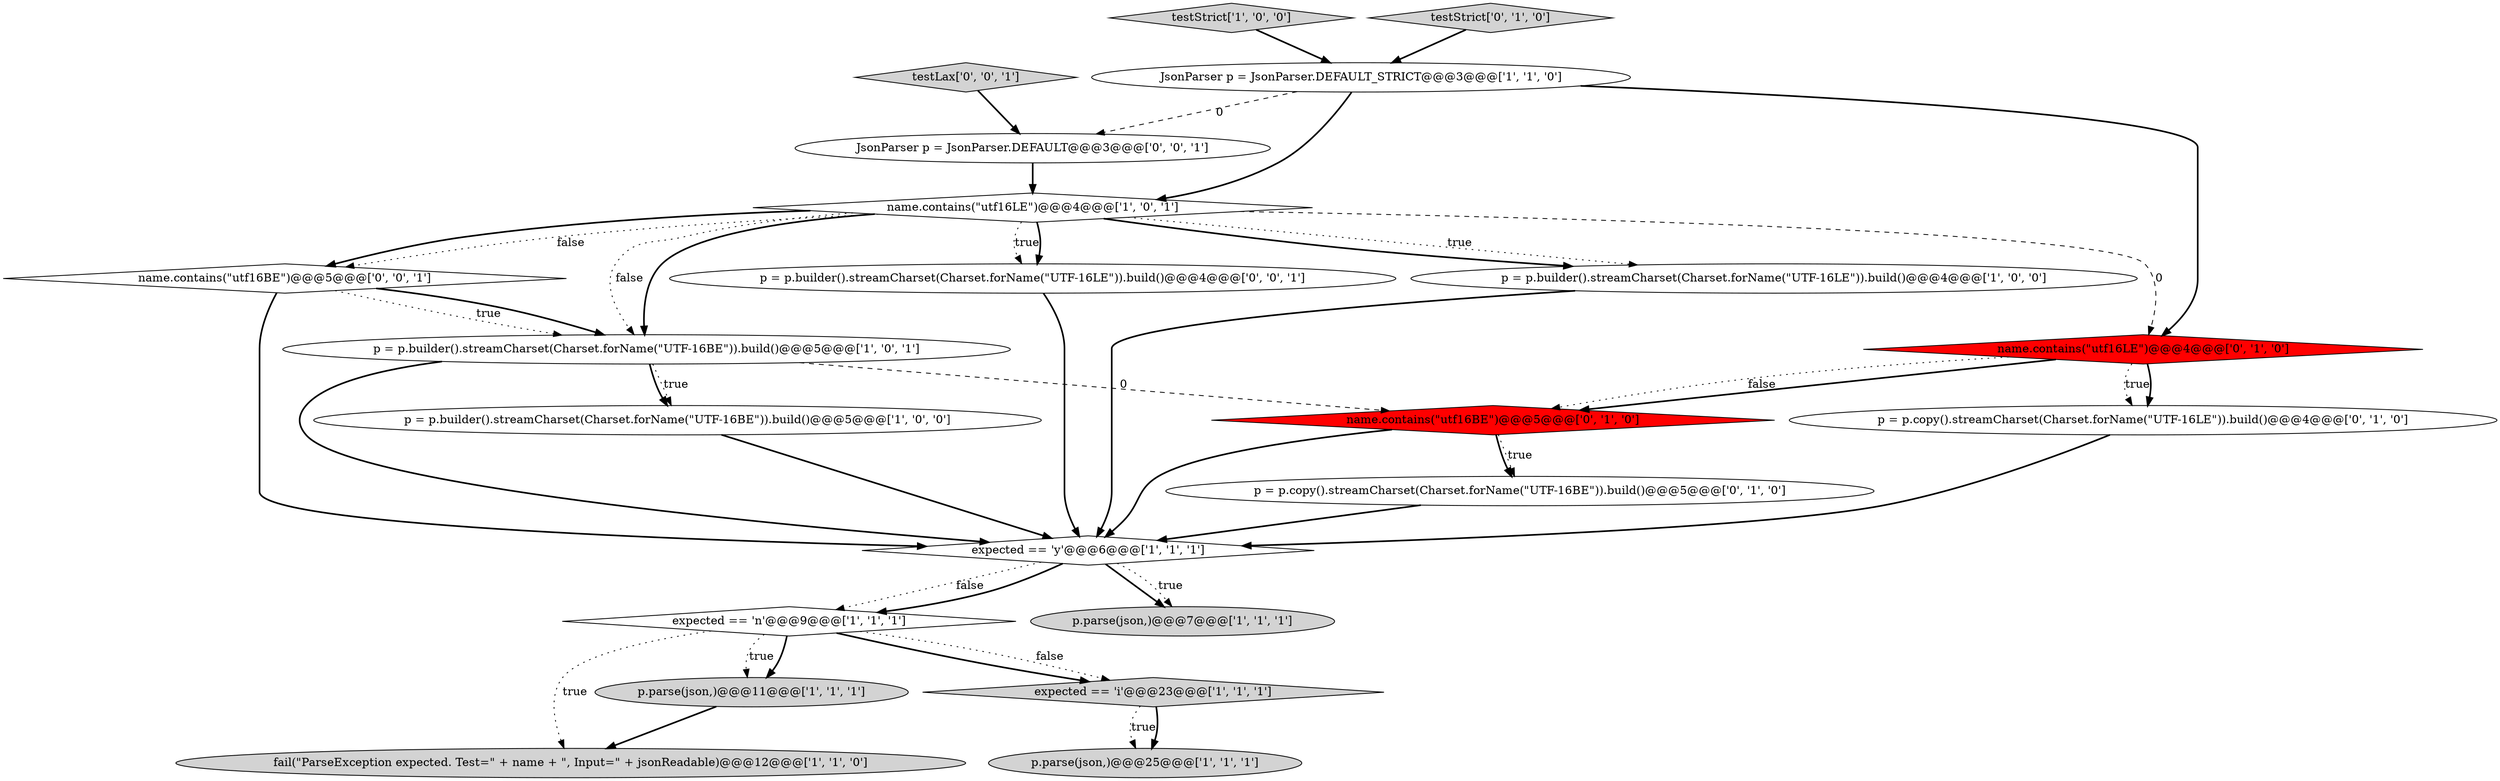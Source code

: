 digraph {
5 [style = filled, label = "expected == 'n'@@@9@@@['1', '1', '1']", fillcolor = white, shape = diamond image = "AAA0AAABBB1BBB"];
1 [style = filled, label = "JsonParser p = JsonParser.DEFAULT_STRICT@@@3@@@['1', '1', '0']", fillcolor = white, shape = ellipse image = "AAA0AAABBB1BBB"];
19 [style = filled, label = "name.contains(\"utf16BE\")@@@5@@@['0', '0', '1']", fillcolor = white, shape = diamond image = "AAA0AAABBB3BBB"];
2 [style = filled, label = "p = p.builder().streamCharset(Charset.forName(\"UTF-16BE\")).build()@@@5@@@['1', '0', '1']", fillcolor = white, shape = ellipse image = "AAA0AAABBB1BBB"];
15 [style = filled, label = "p = p.copy().streamCharset(Charset.forName(\"UTF-16BE\")).build()@@@5@@@['0', '1', '0']", fillcolor = white, shape = ellipse image = "AAA0AAABBB2BBB"];
13 [style = filled, label = "p = p.copy().streamCharset(Charset.forName(\"UTF-16LE\")).build()@@@4@@@['0', '1', '0']", fillcolor = white, shape = ellipse image = "AAA0AAABBB2BBB"];
9 [style = filled, label = "p.parse(json,)@@@11@@@['1', '1', '1']", fillcolor = lightgray, shape = ellipse image = "AAA0AAABBB1BBB"];
3 [style = filled, label = "testStrict['1', '0', '0']", fillcolor = lightgray, shape = diamond image = "AAA0AAABBB1BBB"];
8 [style = filled, label = "fail(\"ParseException expected. Test=\" + name + \", Input=\" + jsonReadable)@@@12@@@['1', '1', '0']", fillcolor = lightgray, shape = ellipse image = "AAA0AAABBB1BBB"];
17 [style = filled, label = "testStrict['0', '1', '0']", fillcolor = lightgray, shape = diamond image = "AAA0AAABBB2BBB"];
16 [style = filled, label = "name.contains(\"utf16BE\")@@@5@@@['0', '1', '0']", fillcolor = red, shape = diamond image = "AAA1AAABBB2BBB"];
4 [style = filled, label = "expected == 'y'@@@6@@@['1', '1', '1']", fillcolor = white, shape = diamond image = "AAA0AAABBB1BBB"];
0 [style = filled, label = "p = p.builder().streamCharset(Charset.forName(\"UTF-16BE\")).build()@@@5@@@['1', '0', '0']", fillcolor = white, shape = ellipse image = "AAA0AAABBB1BBB"];
11 [style = filled, label = "expected == 'i'@@@23@@@['1', '1', '1']", fillcolor = lightgray, shape = diamond image = "AAA0AAABBB1BBB"];
18 [style = filled, label = "p = p.builder().streamCharset(Charset.forName(\"UTF-16LE\")).build()@@@4@@@['0', '0', '1']", fillcolor = white, shape = ellipse image = "AAA0AAABBB3BBB"];
6 [style = filled, label = "p = p.builder().streamCharset(Charset.forName(\"UTF-16LE\")).build()@@@4@@@['1', '0', '0']", fillcolor = white, shape = ellipse image = "AAA0AAABBB1BBB"];
10 [style = filled, label = "p.parse(json,)@@@7@@@['1', '1', '1']", fillcolor = lightgray, shape = ellipse image = "AAA0AAABBB1BBB"];
21 [style = filled, label = "JsonParser p = JsonParser.DEFAULT@@@3@@@['0', '0', '1']", fillcolor = white, shape = ellipse image = "AAA0AAABBB3BBB"];
12 [style = filled, label = "p.parse(json,)@@@25@@@['1', '1', '1']", fillcolor = lightgray, shape = ellipse image = "AAA0AAABBB1BBB"];
14 [style = filled, label = "name.contains(\"utf16LE\")@@@4@@@['0', '1', '0']", fillcolor = red, shape = diamond image = "AAA1AAABBB2BBB"];
7 [style = filled, label = "name.contains(\"utf16LE\")@@@4@@@['1', '0', '1']", fillcolor = white, shape = diamond image = "AAA0AAABBB1BBB"];
20 [style = filled, label = "testLax['0', '0', '1']", fillcolor = lightgray, shape = diamond image = "AAA0AAABBB3BBB"];
14->16 [style = bold, label=""];
4->10 [style = bold, label=""];
16->15 [style = bold, label=""];
7->6 [style = dotted, label="true"];
2->0 [style = dotted, label="true"];
17->1 [style = bold, label=""];
5->9 [style = bold, label=""];
3->1 [style = bold, label=""];
4->10 [style = dotted, label="true"];
19->2 [style = dotted, label="true"];
7->14 [style = dashed, label="0"];
14->16 [style = dotted, label="false"];
11->12 [style = dotted, label="true"];
4->5 [style = dotted, label="false"];
5->11 [style = dotted, label="false"];
11->12 [style = bold, label=""];
1->21 [style = dashed, label="0"];
19->2 [style = bold, label=""];
9->8 [style = bold, label=""];
2->4 [style = bold, label=""];
1->7 [style = bold, label=""];
14->13 [style = dotted, label="true"];
20->21 [style = bold, label=""];
6->4 [style = bold, label=""];
2->0 [style = bold, label=""];
18->4 [style = bold, label=""];
0->4 [style = bold, label=""];
7->2 [style = bold, label=""];
2->16 [style = dashed, label="0"];
7->6 [style = bold, label=""];
15->4 [style = bold, label=""];
7->18 [style = dotted, label="true"];
7->18 [style = bold, label=""];
7->2 [style = dotted, label="false"];
21->7 [style = bold, label=""];
5->9 [style = dotted, label="true"];
1->14 [style = bold, label=""];
5->11 [style = bold, label=""];
7->19 [style = dotted, label="false"];
19->4 [style = bold, label=""];
14->13 [style = bold, label=""];
16->4 [style = bold, label=""];
5->8 [style = dotted, label="true"];
7->19 [style = bold, label=""];
4->5 [style = bold, label=""];
16->15 [style = dotted, label="true"];
13->4 [style = bold, label=""];
}
